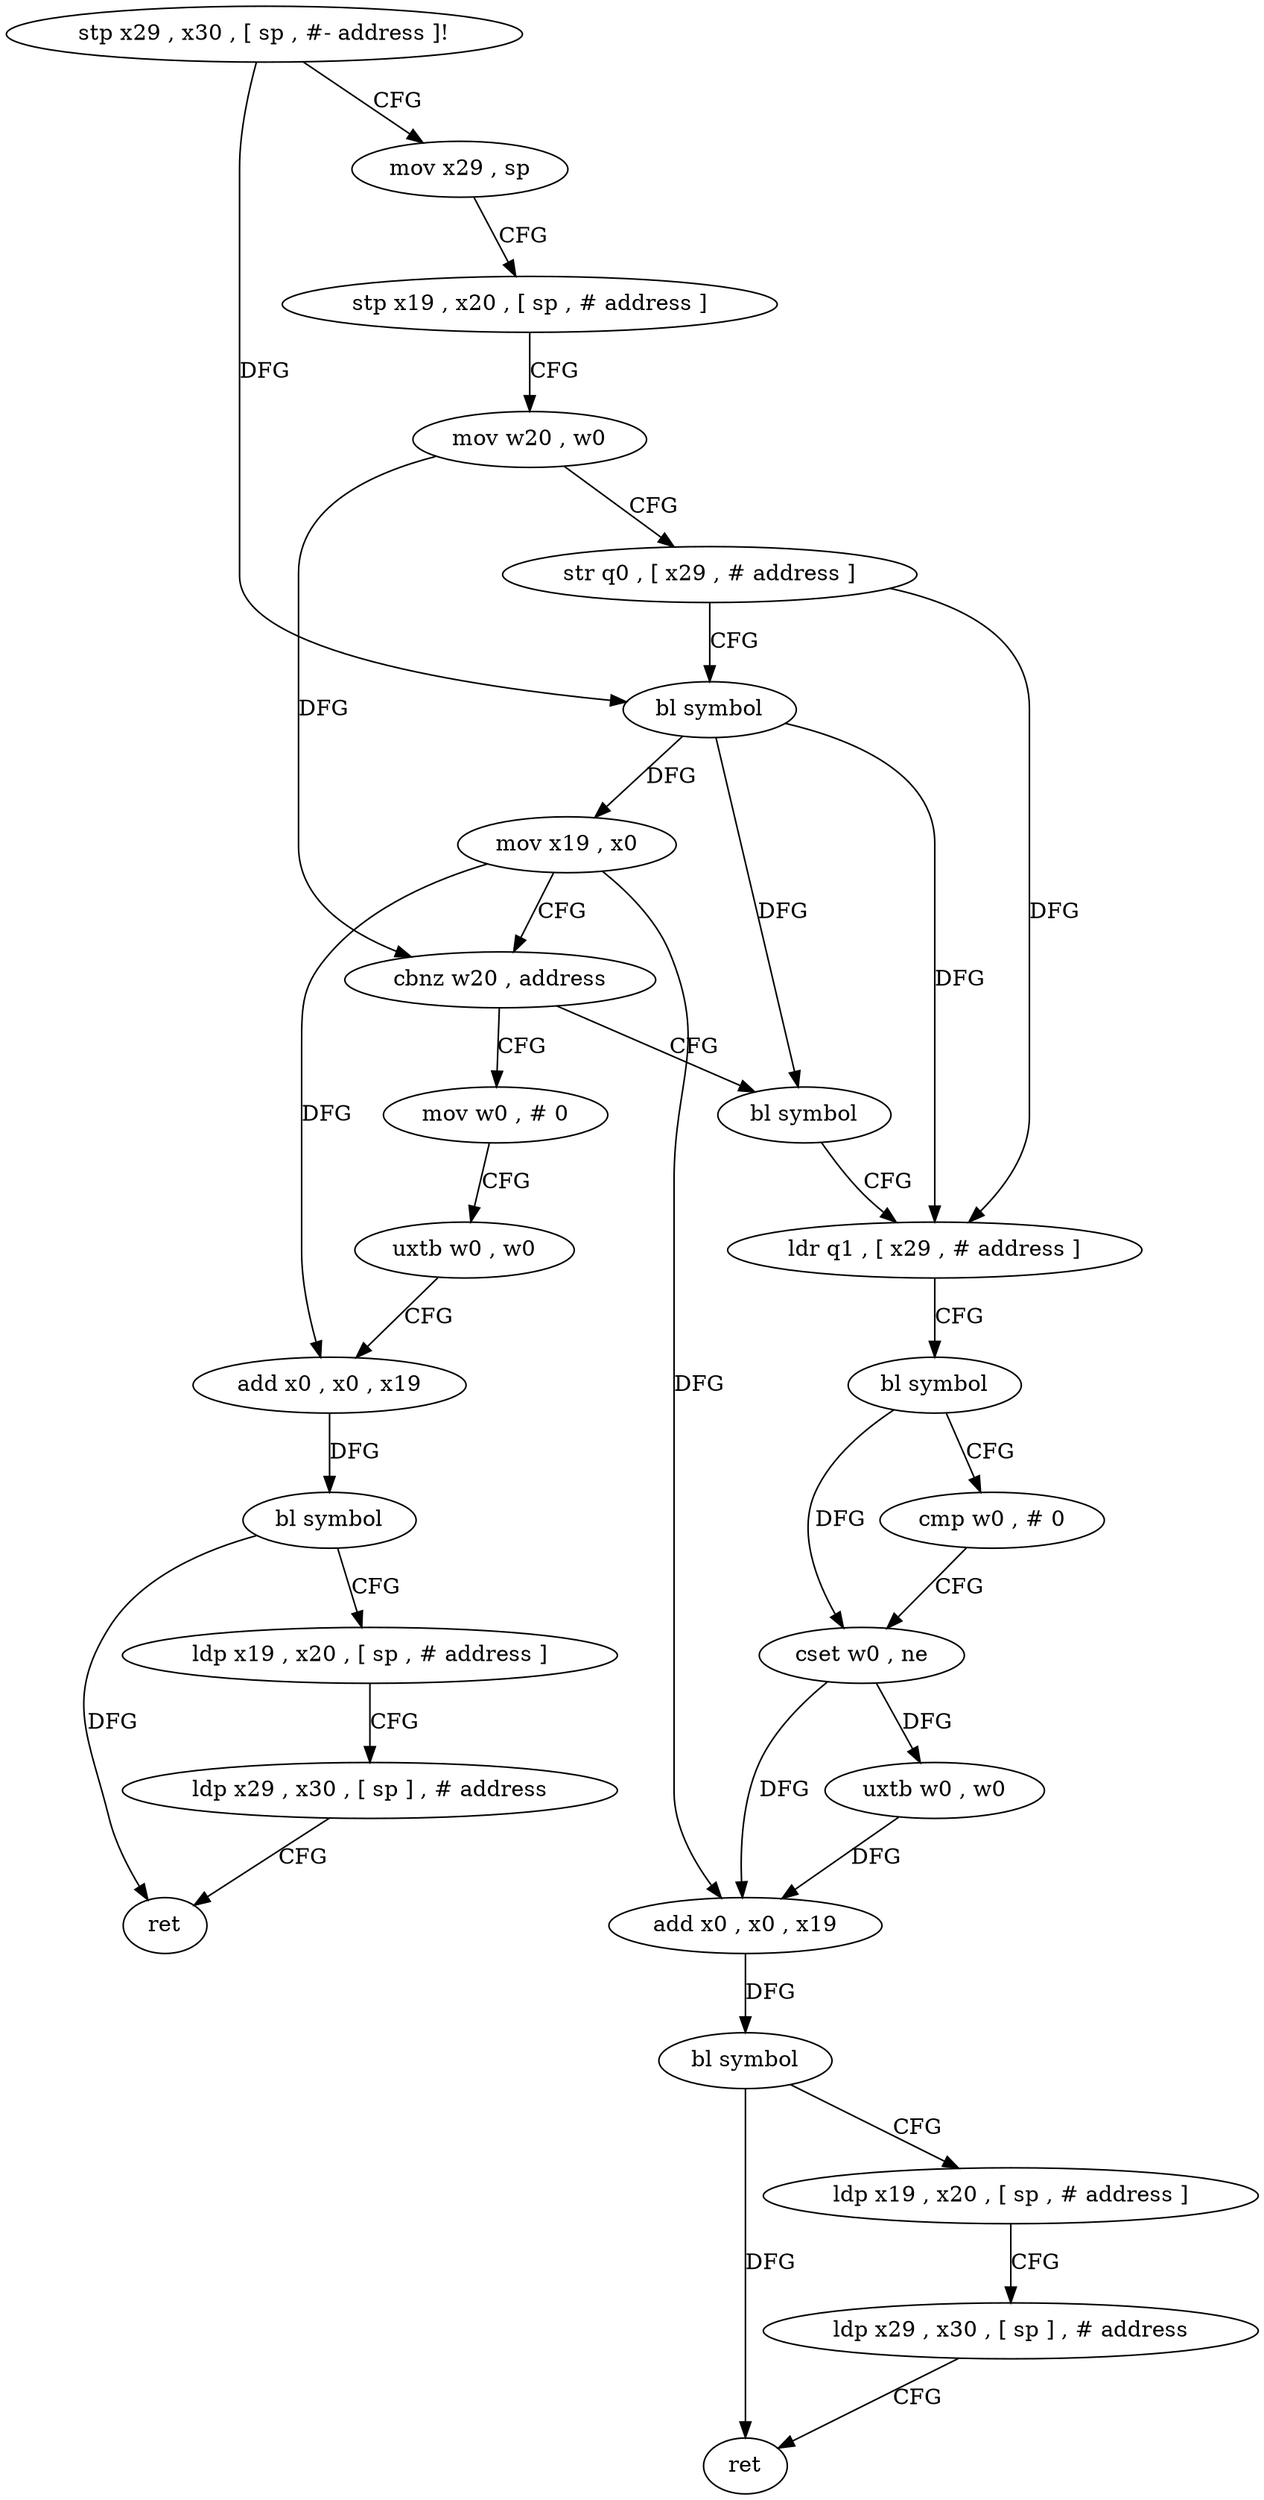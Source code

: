 digraph "func" {
"4286208" [label = "stp x29 , x30 , [ sp , #- address ]!" ]
"4286212" [label = "mov x29 , sp" ]
"4286216" [label = "stp x19 , x20 , [ sp , # address ]" ]
"4286220" [label = "mov w20 , w0" ]
"4286224" [label = "str q0 , [ x29 , # address ]" ]
"4286228" [label = "bl symbol" ]
"4286232" [label = "mov x19 , x0" ]
"4286236" [label = "cbnz w20 , address" ]
"4286288" [label = "mov w0 , # 0" ]
"4286240" [label = "bl symbol" ]
"4286292" [label = "uxtb w0 , w0" ]
"4286296" [label = "add x0 , x0 , x19" ]
"4286300" [label = "bl symbol" ]
"4286304" [label = "ldp x19 , x20 , [ sp , # address ]" ]
"4286308" [label = "ldp x29 , x30 , [ sp ] , # address" ]
"4286312" [label = "ret" ]
"4286244" [label = "ldr q1 , [ x29 , # address ]" ]
"4286248" [label = "bl symbol" ]
"4286252" [label = "cmp w0 , # 0" ]
"4286256" [label = "cset w0 , ne" ]
"4286260" [label = "uxtb w0 , w0" ]
"4286264" [label = "add x0 , x0 , x19" ]
"4286268" [label = "bl symbol" ]
"4286272" [label = "ldp x19 , x20 , [ sp , # address ]" ]
"4286276" [label = "ldp x29 , x30 , [ sp ] , # address" ]
"4286280" [label = "ret" ]
"4286208" -> "4286212" [ label = "CFG" ]
"4286208" -> "4286228" [ label = "DFG" ]
"4286212" -> "4286216" [ label = "CFG" ]
"4286216" -> "4286220" [ label = "CFG" ]
"4286220" -> "4286224" [ label = "CFG" ]
"4286220" -> "4286236" [ label = "DFG" ]
"4286224" -> "4286228" [ label = "CFG" ]
"4286224" -> "4286244" [ label = "DFG" ]
"4286228" -> "4286232" [ label = "DFG" ]
"4286228" -> "4286240" [ label = "DFG" ]
"4286228" -> "4286244" [ label = "DFG" ]
"4286232" -> "4286236" [ label = "CFG" ]
"4286232" -> "4286296" [ label = "DFG" ]
"4286232" -> "4286264" [ label = "DFG" ]
"4286236" -> "4286288" [ label = "CFG" ]
"4286236" -> "4286240" [ label = "CFG" ]
"4286288" -> "4286292" [ label = "CFG" ]
"4286240" -> "4286244" [ label = "CFG" ]
"4286292" -> "4286296" [ label = "CFG" ]
"4286296" -> "4286300" [ label = "DFG" ]
"4286300" -> "4286304" [ label = "CFG" ]
"4286300" -> "4286312" [ label = "DFG" ]
"4286304" -> "4286308" [ label = "CFG" ]
"4286308" -> "4286312" [ label = "CFG" ]
"4286244" -> "4286248" [ label = "CFG" ]
"4286248" -> "4286252" [ label = "CFG" ]
"4286248" -> "4286256" [ label = "DFG" ]
"4286252" -> "4286256" [ label = "CFG" ]
"4286256" -> "4286260" [ label = "DFG" ]
"4286256" -> "4286264" [ label = "DFG" ]
"4286260" -> "4286264" [ label = "DFG" ]
"4286264" -> "4286268" [ label = "DFG" ]
"4286268" -> "4286272" [ label = "CFG" ]
"4286268" -> "4286280" [ label = "DFG" ]
"4286272" -> "4286276" [ label = "CFG" ]
"4286276" -> "4286280" [ label = "CFG" ]
}
